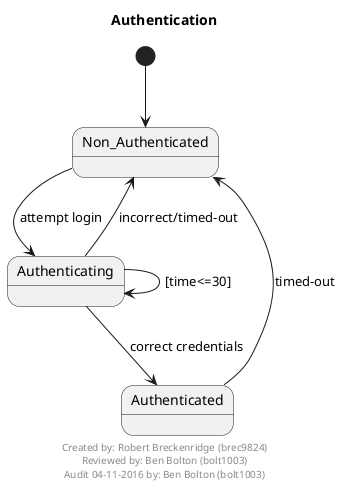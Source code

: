@startuml
scale max 700 width
hide circles
title Authentication

footer
Created by: Robert Breckenridge (brec9824) 
Reviewed by: Ben Bolton (bolt1003)
Audit 04-11-2016 by: Ben Bolton (bolt1003)
endfooter

[*] --> Non_Authenticated

Non_Authenticated -down-> Authenticating : attempt login

Authenticating --> Authenticating : [time<=30]

Authenticating --> Authenticated : correct credentials

Authenticating --> Non_Authenticated : incorrect/timed-out

Authenticated --> Non_Authenticated: timed-out

@enduml